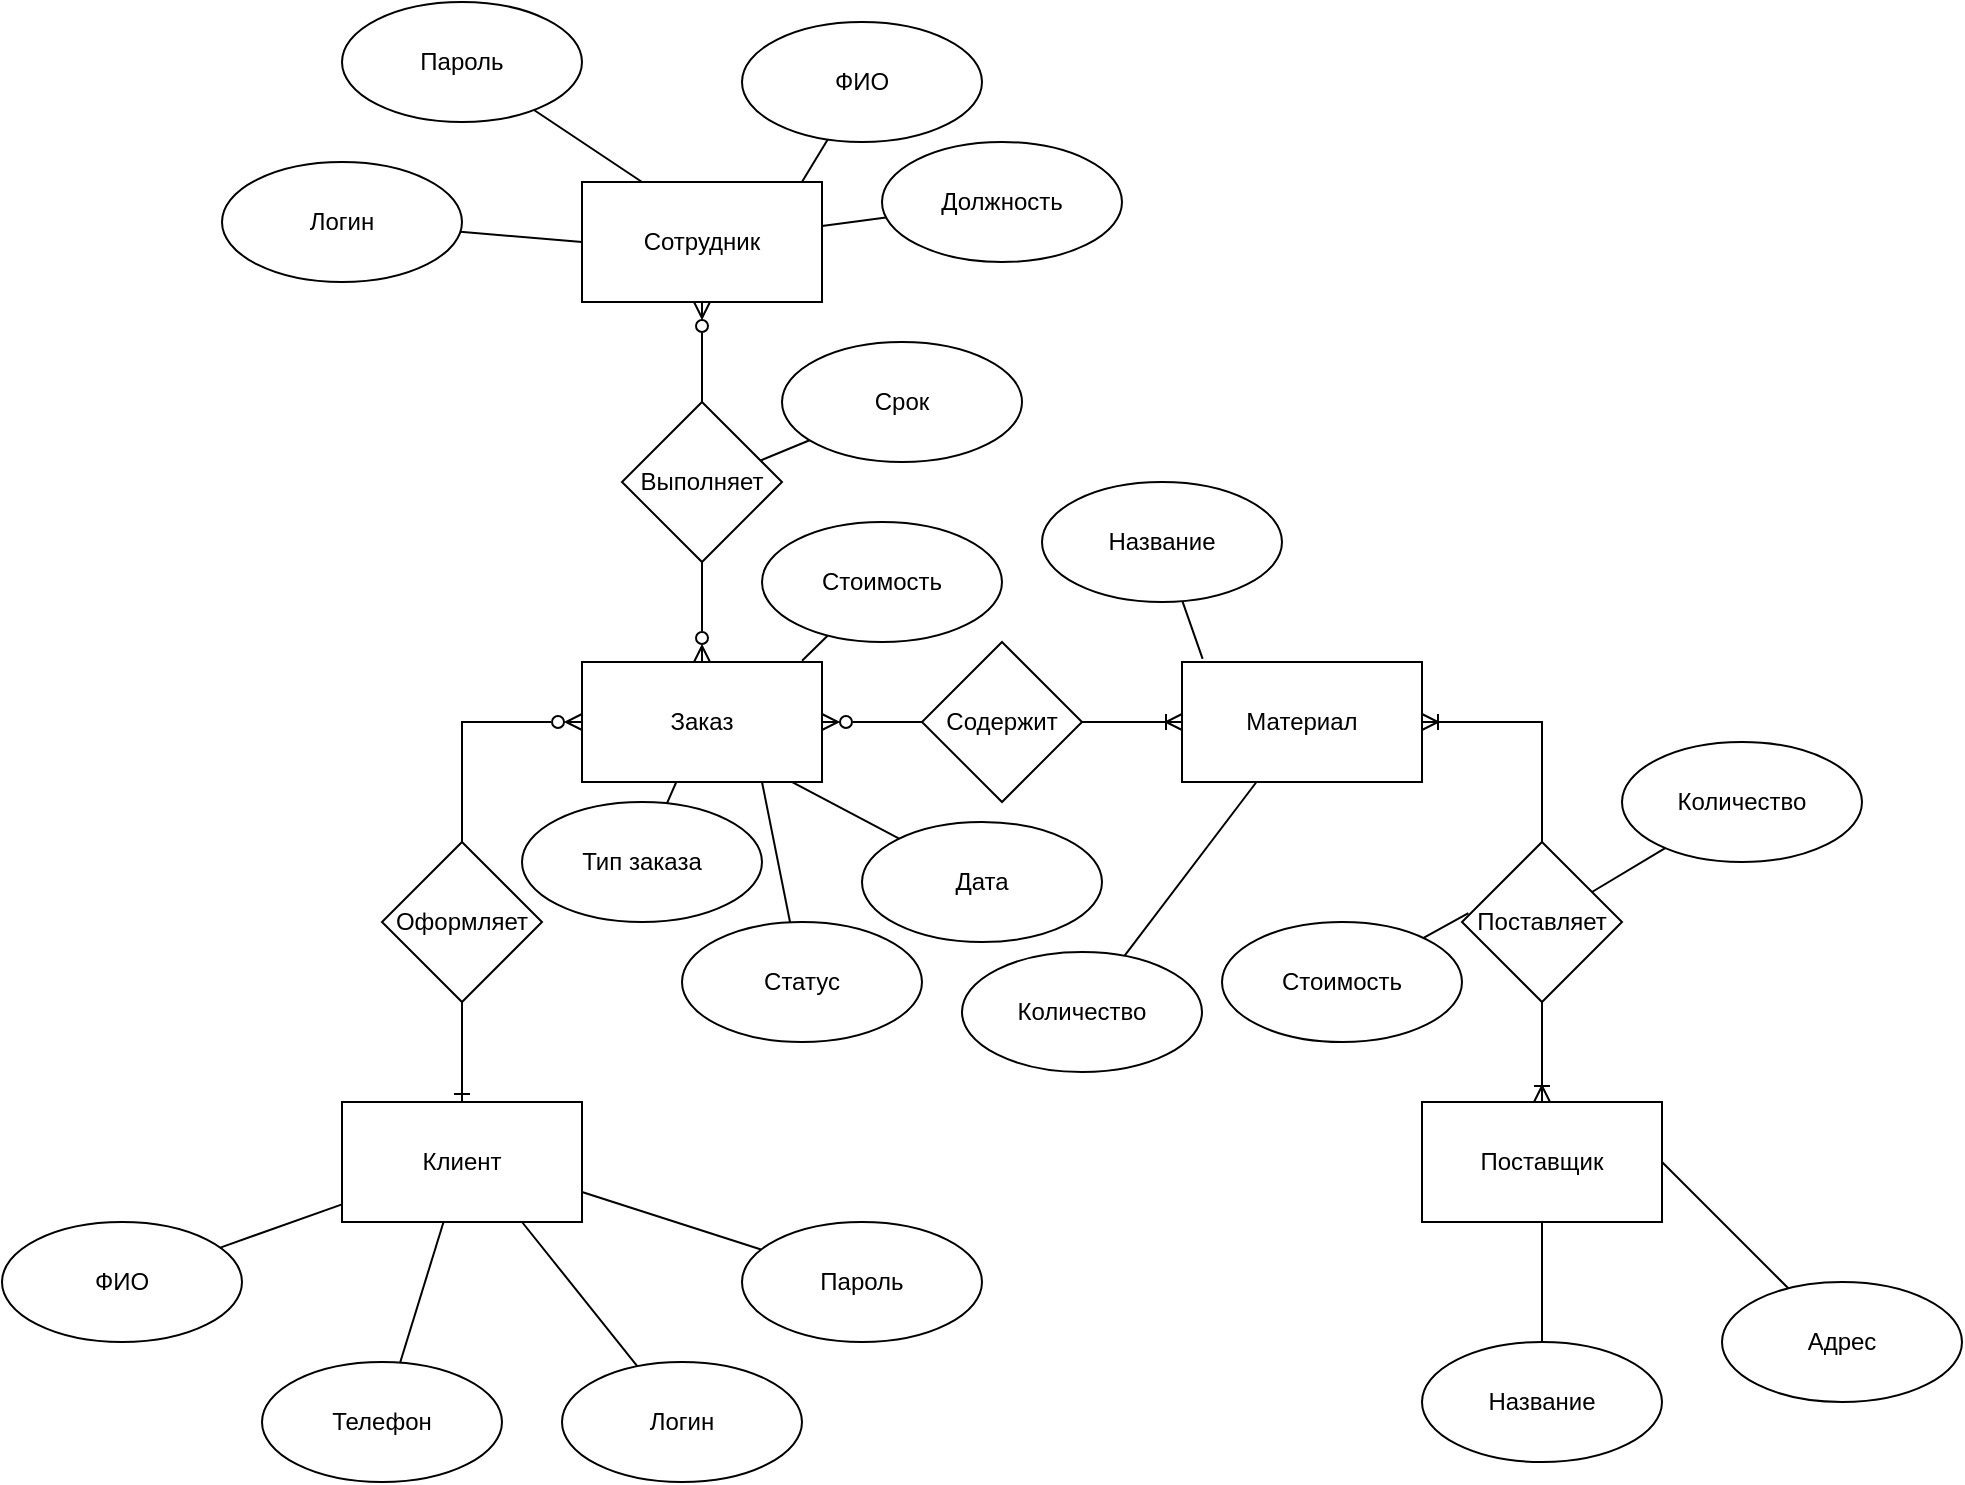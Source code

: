<mxfile version="25.0.3">
  <diagram name="Страница — 1" id="yVwoiWJdx3ZFp3rpr8LI">
    <mxGraphModel dx="1434" dy="780" grid="1" gridSize="10" guides="1" tooltips="1" connect="1" arrows="1" fold="1" page="1" pageScale="1" pageWidth="827" pageHeight="1169" math="0" shadow="0">
      <root>
        <mxCell id="0" />
        <mxCell id="1" parent="0" />
        <mxCell id="Ovh7vEMm-vPmfpvyHuoS-1" value="Клиент" style="rounded=0;whiteSpace=wrap;html=1;" parent="1" vertex="1">
          <mxGeometry x="240" y="630" width="120" height="60" as="geometry" />
        </mxCell>
        <mxCell id="Ovh7vEMm-vPmfpvyHuoS-2" value="Заказ" style="rounded=0;whiteSpace=wrap;html=1;" parent="1" vertex="1">
          <mxGeometry x="360" y="410" width="120" height="60" as="geometry" />
        </mxCell>
        <mxCell id="Ovh7vEMm-vPmfpvyHuoS-3" value="Сотрудник" style="rounded=0;whiteSpace=wrap;html=1;" parent="1" vertex="1">
          <mxGeometry x="360" y="170" width="120" height="60" as="geometry" />
        </mxCell>
        <mxCell id="Ovh7vEMm-vPmfpvyHuoS-4" value="Поставщик" style="rounded=0;whiteSpace=wrap;html=1;" parent="1" vertex="1">
          <mxGeometry x="780" y="630" width="120" height="60" as="geometry" />
        </mxCell>
        <mxCell id="Ovh7vEMm-vPmfpvyHuoS-8" style="edgeStyle=orthogonalEdgeStyle;rounded=0;orthogonalLoop=1;jettySize=auto;html=1;endArrow=ERzeroToMany;endFill=0;" parent="1" source="Ovh7vEMm-vPmfpvyHuoS-7" target="Ovh7vEMm-vPmfpvyHuoS-3" edge="1">
          <mxGeometry relative="1" as="geometry" />
        </mxCell>
        <mxCell id="Ovh7vEMm-vPmfpvyHuoS-9" style="edgeStyle=orthogonalEdgeStyle;rounded=0;orthogonalLoop=1;jettySize=auto;html=1;entryX=0.5;entryY=0;entryDx=0;entryDy=0;endArrow=ERzeroToMany;endFill=0;" parent="1" source="Ovh7vEMm-vPmfpvyHuoS-7" target="Ovh7vEMm-vPmfpvyHuoS-2" edge="1">
          <mxGeometry relative="1" as="geometry" />
        </mxCell>
        <mxCell id="Ovh7vEMm-vPmfpvyHuoS-7" value="Выполняет" style="rhombus;whiteSpace=wrap;html=1;" parent="1" vertex="1">
          <mxGeometry x="380" y="280" width="80" height="80" as="geometry" />
        </mxCell>
        <mxCell id="Ovh7vEMm-vPmfpvyHuoS-13" style="edgeStyle=orthogonalEdgeStyle;rounded=0;orthogonalLoop=1;jettySize=auto;html=1;entryX=0;entryY=0.5;entryDx=0;entryDy=0;endArrow=ERzeroToMany;endFill=0;" parent="1" source="Ovh7vEMm-vPmfpvyHuoS-10" target="Ovh7vEMm-vPmfpvyHuoS-2" edge="1">
          <mxGeometry relative="1" as="geometry">
            <Array as="points">
              <mxPoint x="300" y="440" />
            </Array>
          </mxGeometry>
        </mxCell>
        <mxCell id="Ovh7vEMm-vPmfpvyHuoS-17" style="edgeStyle=orthogonalEdgeStyle;rounded=0;orthogonalLoop=1;jettySize=auto;html=1;endArrow=ERone;endFill=0;" parent="1" source="Ovh7vEMm-vPmfpvyHuoS-10" target="Ovh7vEMm-vPmfpvyHuoS-1" edge="1">
          <mxGeometry relative="1" as="geometry" />
        </mxCell>
        <mxCell id="Ovh7vEMm-vPmfpvyHuoS-10" value="Оформляет" style="rhombus;whiteSpace=wrap;html=1;" parent="1" vertex="1">
          <mxGeometry x="260" y="500" width="80" height="80" as="geometry" />
        </mxCell>
        <mxCell id="Ovh7vEMm-vPmfpvyHuoS-12" style="edgeStyle=orthogonalEdgeStyle;rounded=0;orthogonalLoop=1;jettySize=auto;html=1;entryX=1;entryY=0.5;entryDx=0;entryDy=0;endArrow=ERoneToMany;endFill=0;" parent="1" source="Ovh7vEMm-vPmfpvyHuoS-11" edge="1">
          <mxGeometry relative="1" as="geometry">
            <mxPoint x="780" y="440" as="targetPoint" />
            <Array as="points">
              <mxPoint x="840" y="440" />
            </Array>
          </mxGeometry>
        </mxCell>
        <mxCell id="Ovh7vEMm-vPmfpvyHuoS-18" style="edgeStyle=orthogonalEdgeStyle;rounded=0;orthogonalLoop=1;jettySize=auto;html=1;endArrow=ERoneToMany;endFill=0;" parent="1" source="Ovh7vEMm-vPmfpvyHuoS-11" target="Ovh7vEMm-vPmfpvyHuoS-4" edge="1">
          <mxGeometry relative="1" as="geometry" />
        </mxCell>
        <mxCell id="Ovh7vEMm-vPmfpvyHuoS-11" value="Поставляет" style="rhombus;whiteSpace=wrap;html=1;" parent="1" vertex="1">
          <mxGeometry x="800" y="500" width="80" height="80" as="geometry" />
        </mxCell>
        <mxCell id="Ovh7vEMm-vPmfpvyHuoS-19" value="Материал" style="rounded=0;whiteSpace=wrap;html=1;" parent="1" vertex="1">
          <mxGeometry x="660" y="410" width="120" height="60" as="geometry" />
        </mxCell>
        <mxCell id="Ovh7vEMm-vPmfpvyHuoS-21" style="edgeStyle=orthogonalEdgeStyle;rounded=0;orthogonalLoop=1;jettySize=auto;html=1;entryX=1;entryY=0.5;entryDx=0;entryDy=0;endArrow=ERzeroToMany;endFill=0;" parent="1" source="Ovh7vEMm-vPmfpvyHuoS-20" target="Ovh7vEMm-vPmfpvyHuoS-2" edge="1">
          <mxGeometry relative="1" as="geometry" />
        </mxCell>
        <mxCell id="Ovh7vEMm-vPmfpvyHuoS-22" style="edgeStyle=orthogonalEdgeStyle;rounded=0;orthogonalLoop=1;jettySize=auto;html=1;endArrow=ERoneToMany;endFill=0;" parent="1" source="Ovh7vEMm-vPmfpvyHuoS-20" target="Ovh7vEMm-vPmfpvyHuoS-19" edge="1">
          <mxGeometry relative="1" as="geometry" />
        </mxCell>
        <mxCell id="Ovh7vEMm-vPmfpvyHuoS-20" value="Содержит" style="rhombus;whiteSpace=wrap;html=1;" parent="1" vertex="1">
          <mxGeometry x="530" y="400" width="80" height="80" as="geometry" />
        </mxCell>
        <mxCell id="byB7JN8icsSsbq83g0Br-5" style="rounded=0;orthogonalLoop=1;jettySize=auto;html=1;endArrow=none;endFill=0;" parent="1" source="byB7JN8icsSsbq83g0Br-2" target="Ovh7vEMm-vPmfpvyHuoS-1" edge="1">
          <mxGeometry relative="1" as="geometry" />
        </mxCell>
        <mxCell id="byB7JN8icsSsbq83g0Br-2" value="ФИО" style="ellipse;whiteSpace=wrap;html=1;" parent="1" vertex="1">
          <mxGeometry x="70" y="690" width="120" height="60" as="geometry" />
        </mxCell>
        <mxCell id="byB7JN8icsSsbq83g0Br-4" style="rounded=0;orthogonalLoop=1;jettySize=auto;html=1;endArrow=none;endFill=0;" parent="1" source="byB7JN8icsSsbq83g0Br-3" target="Ovh7vEMm-vPmfpvyHuoS-1" edge="1">
          <mxGeometry relative="1" as="geometry" />
        </mxCell>
        <mxCell id="byB7JN8icsSsbq83g0Br-3" value="Телефон" style="ellipse;whiteSpace=wrap;html=1;" parent="1" vertex="1">
          <mxGeometry x="200" y="760" width="120" height="60" as="geometry" />
        </mxCell>
        <mxCell id="byB7JN8icsSsbq83g0Br-12" value="Стоимость" style="ellipse;whiteSpace=wrap;html=1;" parent="1" vertex="1">
          <mxGeometry x="450" y="340" width="120" height="60" as="geometry" />
        </mxCell>
        <mxCell id="byB7JN8icsSsbq83g0Br-13" style="rounded=0;orthogonalLoop=1;jettySize=auto;html=1;entryX=0.917;entryY=-0.011;entryDx=0;entryDy=0;entryPerimeter=0;endArrow=none;endFill=0;" parent="1" source="byB7JN8icsSsbq83g0Br-12" target="Ovh7vEMm-vPmfpvyHuoS-2" edge="1">
          <mxGeometry relative="1" as="geometry" />
        </mxCell>
        <mxCell id="byB7JN8icsSsbq83g0Br-15" style="rounded=0;orthogonalLoop=1;jettySize=auto;html=1;endArrow=none;endFill=0;" parent="1" source="byB7JN8icsSsbq83g0Br-14" target="Ovh7vEMm-vPmfpvyHuoS-2" edge="1">
          <mxGeometry relative="1" as="geometry" />
        </mxCell>
        <mxCell id="byB7JN8icsSsbq83g0Br-14" value="Тип заказа" style="ellipse;whiteSpace=wrap;html=1;" parent="1" vertex="1">
          <mxGeometry x="330" y="480" width="120" height="60" as="geometry" />
        </mxCell>
        <mxCell id="byB7JN8icsSsbq83g0Br-16" value="ФИО" style="ellipse;whiteSpace=wrap;html=1;" parent="1" vertex="1">
          <mxGeometry x="440" y="90" width="120" height="60" as="geometry" />
        </mxCell>
        <mxCell id="byB7JN8icsSsbq83g0Br-17" style="rounded=0;orthogonalLoop=1;jettySize=auto;html=1;entryX=0.917;entryY=-0.002;entryDx=0;entryDy=0;entryPerimeter=0;endArrow=none;endFill=0;" parent="1" source="byB7JN8icsSsbq83g0Br-16" target="Ovh7vEMm-vPmfpvyHuoS-3" edge="1">
          <mxGeometry relative="1" as="geometry" />
        </mxCell>
        <mxCell id="byB7JN8icsSsbq83g0Br-21" style="rounded=0;orthogonalLoop=1;jettySize=auto;html=1;endArrow=none;endFill=0;" parent="1" source="byB7JN8icsSsbq83g0Br-20" target="Ovh7vEMm-vPmfpvyHuoS-3" edge="1">
          <mxGeometry relative="1" as="geometry" />
        </mxCell>
        <mxCell id="byB7JN8icsSsbq83g0Br-20" value="Должность" style="ellipse;whiteSpace=wrap;html=1;" parent="1" vertex="1">
          <mxGeometry x="510" y="150" width="120" height="60" as="geometry" />
        </mxCell>
        <mxCell id="byB7JN8icsSsbq83g0Br-22" value="Срок" style="ellipse;whiteSpace=wrap;html=1;" parent="1" vertex="1">
          <mxGeometry x="460" y="250" width="120" height="60" as="geometry" />
        </mxCell>
        <mxCell id="byB7JN8icsSsbq83g0Br-23" style="rounded=0;orthogonalLoop=1;jettySize=auto;html=1;entryX=0.87;entryY=0.364;entryDx=0;entryDy=0;entryPerimeter=0;endArrow=none;endFill=0;" parent="1" source="byB7JN8icsSsbq83g0Br-22" target="Ovh7vEMm-vPmfpvyHuoS-7" edge="1">
          <mxGeometry relative="1" as="geometry" />
        </mxCell>
        <mxCell id="byB7JN8icsSsbq83g0Br-24" value="Дата" style="ellipse;whiteSpace=wrap;html=1;" parent="1" vertex="1">
          <mxGeometry x="500" y="490" width="120" height="60" as="geometry" />
        </mxCell>
        <mxCell id="byB7JN8icsSsbq83g0Br-25" style="rounded=0;orthogonalLoop=1;jettySize=auto;html=1;entryX=0.876;entryY=1.001;entryDx=0;entryDy=0;entryPerimeter=0;endArrow=none;endFill=0;" parent="1" source="byB7JN8icsSsbq83g0Br-24" target="Ovh7vEMm-vPmfpvyHuoS-2" edge="1">
          <mxGeometry relative="1" as="geometry" />
        </mxCell>
        <mxCell id="byB7JN8icsSsbq83g0Br-29" style="rounded=0;orthogonalLoop=1;jettySize=auto;html=1;endArrow=none;endFill=0;" parent="1" source="byB7JN8icsSsbq83g0Br-28" target="Ovh7vEMm-vPmfpvyHuoS-11" edge="1">
          <mxGeometry relative="1" as="geometry" />
        </mxCell>
        <mxCell id="byB7JN8icsSsbq83g0Br-28" value="Количество" style="ellipse;whiteSpace=wrap;html=1;" parent="1" vertex="1">
          <mxGeometry x="880" y="450" width="120" height="60" as="geometry" />
        </mxCell>
        <mxCell id="byB7JN8icsSsbq83g0Br-30" value="Стоимость" style="ellipse;whiteSpace=wrap;html=1;" parent="1" vertex="1">
          <mxGeometry x="680" y="540" width="120" height="60" as="geometry" />
        </mxCell>
        <mxCell id="byB7JN8icsSsbq83g0Br-31" style="rounded=0;orthogonalLoop=1;jettySize=auto;html=1;entryX=0.04;entryY=0.445;entryDx=0;entryDy=0;entryPerimeter=0;endArrow=none;endFill=0;" parent="1" source="byB7JN8icsSsbq83g0Br-30" target="Ovh7vEMm-vPmfpvyHuoS-11" edge="1">
          <mxGeometry relative="1" as="geometry" />
        </mxCell>
        <mxCell id="byB7JN8icsSsbq83g0Br-32" value="Название" style="ellipse;whiteSpace=wrap;html=1;" parent="1" vertex="1">
          <mxGeometry x="590" y="320" width="120" height="60" as="geometry" />
        </mxCell>
        <mxCell id="byB7JN8icsSsbq83g0Br-33" style="rounded=0;orthogonalLoop=1;jettySize=auto;html=1;entryX=0.086;entryY=-0.026;entryDx=0;entryDy=0;entryPerimeter=0;endArrow=none;endFill=0;" parent="1" source="byB7JN8icsSsbq83g0Br-32" target="Ovh7vEMm-vPmfpvyHuoS-19" edge="1">
          <mxGeometry relative="1" as="geometry" />
        </mxCell>
        <mxCell id="byB7JN8icsSsbq83g0Br-35" style="rounded=0;orthogonalLoop=1;jettySize=auto;html=1;endArrow=none;endFill=0;" parent="1" source="byB7JN8icsSsbq83g0Br-34" target="Ovh7vEMm-vPmfpvyHuoS-19" edge="1">
          <mxGeometry relative="1" as="geometry" />
        </mxCell>
        <mxCell id="byB7JN8icsSsbq83g0Br-34" value="Количество" style="ellipse;whiteSpace=wrap;html=1;" parent="1" vertex="1">
          <mxGeometry x="550" y="555" width="120" height="60" as="geometry" />
        </mxCell>
        <mxCell id="byB7JN8icsSsbq83g0Br-39" style="rounded=0;orthogonalLoop=1;jettySize=auto;html=1;endArrow=none;endFill=0;" parent="1" source="byB7JN8icsSsbq83g0Br-38" target="Ovh7vEMm-vPmfpvyHuoS-4" edge="1">
          <mxGeometry relative="1" as="geometry" />
        </mxCell>
        <mxCell id="byB7JN8icsSsbq83g0Br-38" value="Название" style="ellipse;whiteSpace=wrap;html=1;" parent="1" vertex="1">
          <mxGeometry x="780" y="750" width="120" height="60" as="geometry" />
        </mxCell>
        <mxCell id="byB7JN8icsSsbq83g0Br-41" style="rounded=0;orthogonalLoop=1;jettySize=auto;html=1;entryX=0.75;entryY=1;entryDx=0;entryDy=0;endArrow=none;endFill=0;" parent="1" source="byB7JN8icsSsbq83g0Br-40" target="Ovh7vEMm-vPmfpvyHuoS-2" edge="1">
          <mxGeometry relative="1" as="geometry" />
        </mxCell>
        <mxCell id="byB7JN8icsSsbq83g0Br-40" value="Статус" style="ellipse;whiteSpace=wrap;html=1;" parent="1" vertex="1">
          <mxGeometry x="410" y="540" width="120" height="60" as="geometry" />
        </mxCell>
        <mxCell id="bywOyjb8U6_63PmBEiJZ-2" style="rounded=0;orthogonalLoop=1;jettySize=auto;html=1;entryX=0.75;entryY=1;entryDx=0;entryDy=0;endArrow=none;endFill=0;" parent="1" source="bywOyjb8U6_63PmBEiJZ-1" target="Ovh7vEMm-vPmfpvyHuoS-1" edge="1">
          <mxGeometry relative="1" as="geometry" />
        </mxCell>
        <mxCell id="bywOyjb8U6_63PmBEiJZ-1" value="Логин" style="ellipse;whiteSpace=wrap;html=1;" parent="1" vertex="1">
          <mxGeometry x="350" y="760" width="120" height="60" as="geometry" />
        </mxCell>
        <mxCell id="bywOyjb8U6_63PmBEiJZ-4" style="rounded=0;orthogonalLoop=1;jettySize=auto;html=1;entryX=1;entryY=0.75;entryDx=0;entryDy=0;endArrow=none;endFill=0;" parent="1" source="bywOyjb8U6_63PmBEiJZ-3" target="Ovh7vEMm-vPmfpvyHuoS-1" edge="1">
          <mxGeometry relative="1" as="geometry" />
        </mxCell>
        <mxCell id="bywOyjb8U6_63PmBEiJZ-3" value="Пароль" style="ellipse;whiteSpace=wrap;html=1;" parent="1" vertex="1">
          <mxGeometry x="440" y="690" width="120" height="60" as="geometry" />
        </mxCell>
        <mxCell id="bywOyjb8U6_63PmBEiJZ-6" style="rounded=0;orthogonalLoop=1;jettySize=auto;html=1;entryX=0;entryY=0.5;entryDx=0;entryDy=0;endArrow=none;endFill=0;" parent="1" source="bywOyjb8U6_63PmBEiJZ-5" target="Ovh7vEMm-vPmfpvyHuoS-3" edge="1">
          <mxGeometry relative="1" as="geometry" />
        </mxCell>
        <mxCell id="bywOyjb8U6_63PmBEiJZ-5" value="Логин" style="ellipse;whiteSpace=wrap;html=1;" parent="1" vertex="1">
          <mxGeometry x="180" y="160" width="120" height="60" as="geometry" />
        </mxCell>
        <mxCell id="bywOyjb8U6_63PmBEiJZ-8" style="rounded=0;orthogonalLoop=1;jettySize=auto;html=1;entryX=0.25;entryY=0;entryDx=0;entryDy=0;endArrow=none;endFill=0;" parent="1" source="bywOyjb8U6_63PmBEiJZ-7" target="Ovh7vEMm-vPmfpvyHuoS-3" edge="1">
          <mxGeometry relative="1" as="geometry" />
        </mxCell>
        <mxCell id="bywOyjb8U6_63PmBEiJZ-7" value="Пароль" style="ellipse;whiteSpace=wrap;html=1;" parent="1" vertex="1">
          <mxGeometry x="240" y="80" width="120" height="60" as="geometry" />
        </mxCell>
        <mxCell id="8oLLdz0-JfT2tQXLvJlU-1" value="Адрес" style="ellipse;whiteSpace=wrap;html=1;" vertex="1" parent="1">
          <mxGeometry x="930" y="720" width="120" height="60" as="geometry" />
        </mxCell>
        <mxCell id="8oLLdz0-JfT2tQXLvJlU-2" style="rounded=0;orthogonalLoop=1;jettySize=auto;html=1;entryX=1;entryY=0.5;entryDx=0;entryDy=0;entryPerimeter=0;endArrow=none;endFill=0;" edge="1" parent="1" source="8oLLdz0-JfT2tQXLvJlU-1" target="Ovh7vEMm-vPmfpvyHuoS-4">
          <mxGeometry relative="1" as="geometry" />
        </mxCell>
      </root>
    </mxGraphModel>
  </diagram>
</mxfile>
